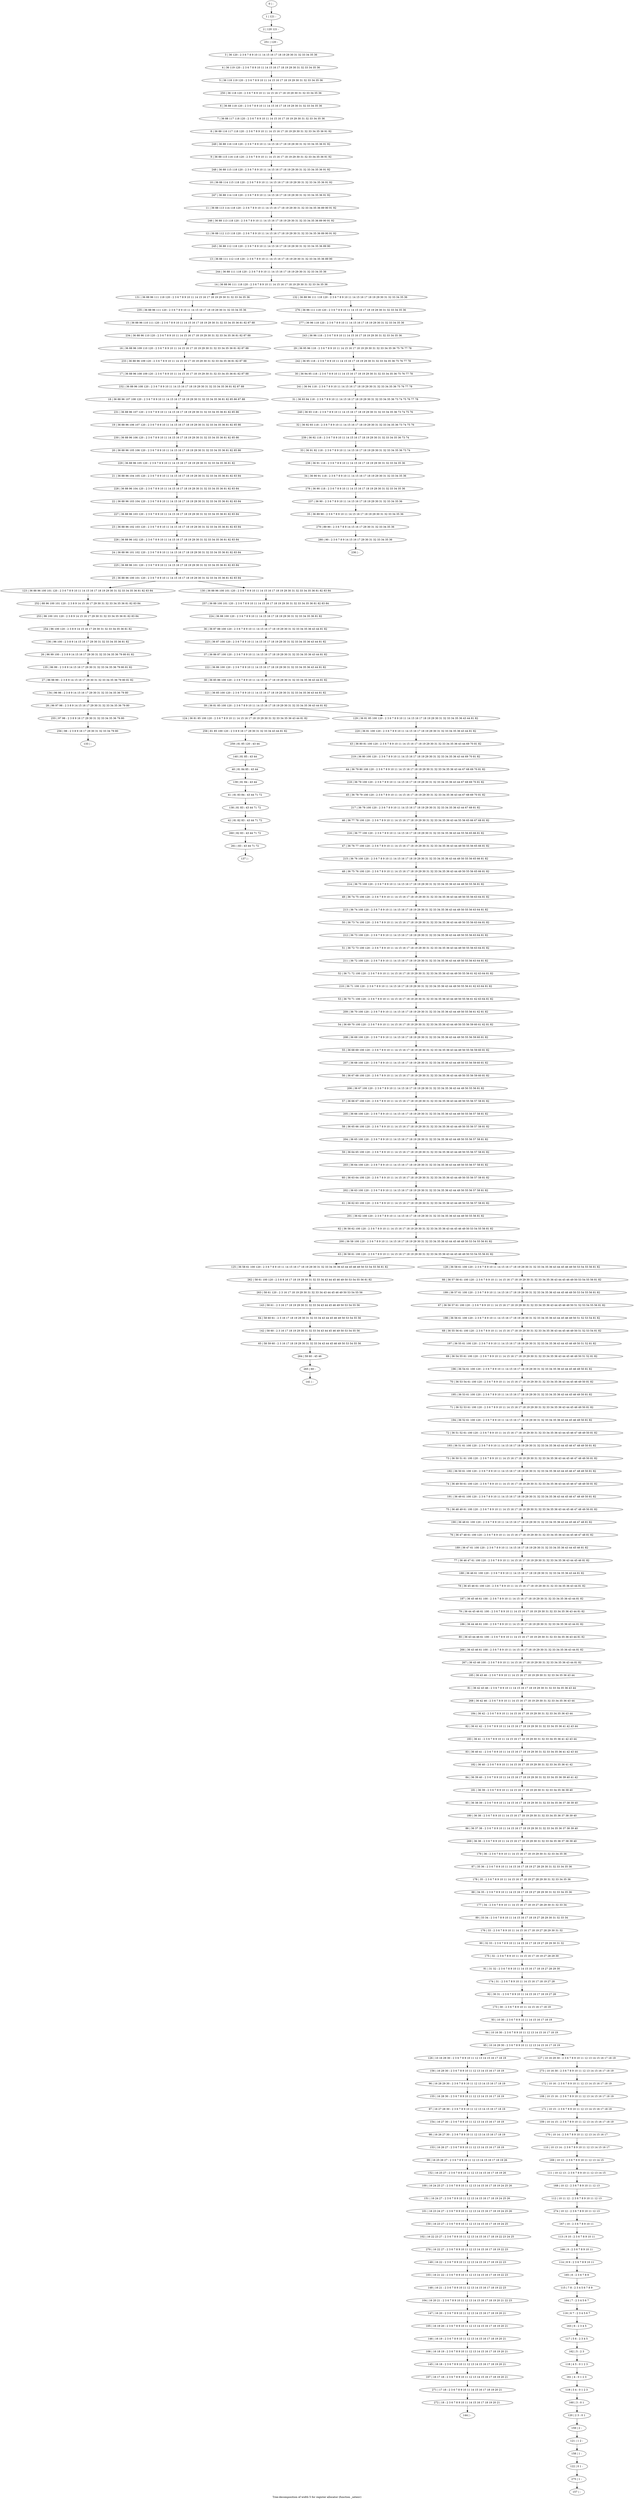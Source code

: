 digraph G {
graph [label="Tree-decomposition of width 5 for register allocator (function _setenv)"]
0[label="0 | : "];
1[label="1 | 121 : "];
2[label="2 | 120 121 : "];
3[label="3 | 36 120 : 2 3 6 7 8 9 10 11 14 15 16 17 18 19 29 30 31 32 33 34 35 36 "];
4[label="4 | 36 119 120 : 2 3 6 7 8 9 10 11 14 15 16 17 18 19 29 30 31 32 33 34 35 36 "];
5[label="5 | 36 118 119 120 : 2 3 6 7 8 9 10 11 14 15 16 17 18 19 29 30 31 32 33 34 35 36 "];
6[label="6 | 36 88 118 120 : 2 3 6 7 8 9 10 11 14 15 16 17 18 19 29 30 31 32 33 34 35 36 "];
7[label="7 | 36 88 117 118 120 : 2 3 6 7 8 9 10 11 14 15 16 17 18 19 29 30 31 32 33 34 35 36 "];
8[label="8 | 36 88 116 117 118 120 : 2 3 6 7 8 9 10 11 14 15 16 17 18 19 29 30 31 32 33 34 35 36 91 92 "];
9[label="9 | 36 88 115 116 118 120 : 2 3 6 7 8 9 10 11 14 15 16 17 18 19 29 30 31 32 33 34 35 36 91 92 "];
10[label="10 | 36 88 114 115 118 120 : 2 3 6 7 8 9 10 11 14 15 16 17 18 19 29 30 31 32 33 34 35 36 91 92 "];
11[label="11 | 36 88 113 114 118 120 : 2 3 6 7 8 9 10 11 14 15 16 17 18 19 29 30 31 32 33 34 35 36 89 90 91 92 "];
12[label="12 | 36 88 112 113 118 120 : 2 3 6 7 8 9 10 11 14 15 16 17 18 19 29 30 31 32 33 34 35 36 89 90 91 92 "];
13[label="13 | 36 88 111 112 118 120 : 2 3 6 7 8 9 10 11 14 15 16 17 18 19 29 30 31 32 33 34 35 36 89 90 "];
14[label="14 | 36 88 96 111 118 120 : 2 3 6 7 8 9 10 11 14 15 16 17 18 19 29 30 31 32 33 34 35 36 "];
15[label="15 | 36 88 96 110 111 120 : 2 3 6 7 8 9 10 11 14 15 16 17 18 19 29 30 31 32 33 34 35 36 81 82 87 88 "];
16[label="16 | 36 88 96 109 110 120 : 2 3 6 7 8 9 10 11 14 15 16 17 18 19 29 30 31 32 33 34 35 36 81 82 87 88 "];
17[label="17 | 36 88 96 108 109 120 : 2 3 6 7 8 9 10 11 14 15 16 17 18 19 29 30 31 32 33 34 35 36 81 82 87 88 "];
18[label="18 | 36 88 96 107 108 120 : 2 3 6 7 8 9 10 11 14 15 16 17 18 19 29 30 31 32 33 34 35 36 81 82 85 86 87 88 "];
19[label="19 | 36 88 96 106 107 120 : 2 3 6 7 8 9 10 11 14 15 16 17 18 19 29 30 31 32 33 34 35 36 81 82 85 86 "];
20[label="20 | 36 88 96 105 106 120 : 2 3 6 7 8 9 10 11 14 15 16 17 18 19 29 30 31 32 33 34 35 36 81 82 85 86 "];
21[label="21 | 36 88 96 104 105 120 : 2 3 6 7 8 9 10 11 14 15 16 17 18 19 29 30 31 32 33 34 35 36 81 82 83 84 "];
22[label="22 | 36 88 96 103 104 120 : 2 3 6 7 8 9 10 11 14 15 16 17 18 19 29 30 31 32 33 34 35 36 81 82 83 84 "];
23[label="23 | 36 88 96 102 103 120 : 2 3 6 7 8 9 10 11 14 15 16 17 18 19 29 30 31 32 33 34 35 36 81 82 83 84 "];
24[label="24 | 36 88 96 101 102 120 : 2 3 6 7 8 9 10 11 14 15 16 17 18 19 29 30 31 32 33 34 35 36 81 82 83 84 "];
25[label="25 | 36 88 96 100 101 120 : 2 3 6 7 8 9 10 11 14 15 16 17 18 19 29 30 31 32 33 34 35 36 81 82 83 84 "];
26[label="26 | 96 99 100 : 2 3 8 9 14 15 16 17 29 30 31 32 33 34 35 36 79 80 81 82 "];
27[label="27 | 96 98 99 : 2 3 8 9 14 15 16 17 29 30 31 32 33 34 35 36 79 80 81 82 "];
28[label="28 | 96 97 98 : 2 3 8 9 14 15 16 17 29 30 31 32 33 34 35 36 79 80 "];
29[label="29 | 36 95 96 118 : 2 3 6 7 8 9 10 11 14 15 16 17 18 19 29 30 31 32 33 34 35 36 75 76 77 78 "];
30[label="30 | 36 94 95 118 : 2 3 6 7 8 9 10 11 14 15 16 17 18 19 29 30 31 32 33 34 35 36 75 76 77 78 "];
31[label="31 | 36 93 94 118 : 2 3 6 7 8 9 10 11 14 15 16 17 18 19 29 30 31 32 33 34 35 36 73 74 75 76 77 78 "];
32[label="32 | 36 92 93 118 : 2 3 6 7 8 9 10 11 14 15 16 17 18 19 29 30 31 32 33 34 35 36 73 74 75 76 "];
33[label="33 | 36 91 92 118 : 2 3 6 7 8 9 10 11 14 15 16 17 18 19 29 30 31 32 33 34 35 36 73 74 "];
34[label="34 | 36 90 91 118 : 2 3 6 7 8 9 10 11 14 15 16 17 18 19 29 30 31 32 33 34 35 36 "];
35[label="35 | 36 89 90 : 2 3 6 7 8 9 10 11 14 15 16 17 18 19 29 30 31 32 33 34 35 36 "];
36[label="36 | 36 87 88 100 120 : 2 3 6 7 8 9 10 11 14 15 16 17 18 19 29 30 31 32 33 34 35 36 43 44 81 82 "];
37[label="37 | 36 86 87 100 120 : 2 3 6 7 8 9 10 11 14 15 16 17 18 19 29 30 31 32 33 34 35 36 43 44 81 82 "];
38[label="38 | 36 85 86 100 120 : 2 3 6 7 8 9 10 11 14 15 16 17 18 19 29 30 31 32 33 34 35 36 43 44 81 82 "];
39[label="39 | 36 81 85 100 120 : 2 3 6 7 8 9 10 11 14 15 16 17 18 19 29 30 31 32 33 34 35 36 43 44 81 82 "];
40[label="40 | 81 84 85 : 43 44 "];
41[label="41 | 81 83 84 : 43 44 71 72 "];
42[label="42 | 81 82 83 : 43 44 71 72 "];
43[label="43 | 36 80 81 100 120 : 2 3 6 7 8 9 10 11 14 15 16 17 18 19 29 30 31 32 33 34 35 36 43 44 69 70 81 82 "];
44[label="44 | 36 79 80 100 120 : 2 3 6 7 8 9 10 11 14 15 16 17 18 19 29 30 31 32 33 34 35 36 43 44 67 68 69 70 81 82 "];
45[label="45 | 36 78 79 100 120 : 2 3 6 7 8 9 10 11 14 15 16 17 18 19 29 30 31 32 33 34 35 36 43 44 67 68 69 70 81 82 "];
46[label="46 | 36 77 78 100 120 : 2 3 6 7 8 9 10 11 14 15 16 17 18 19 29 30 31 32 33 34 35 36 43 44 55 56 65 66 67 68 81 82 "];
47[label="47 | 36 76 77 100 120 : 2 3 6 7 8 9 10 11 14 15 16 17 18 19 29 30 31 32 33 34 35 36 43 44 49 50 55 56 65 66 81 82 "];
48[label="48 | 36 75 76 100 120 : 2 3 6 7 8 9 10 11 14 15 16 17 18 19 29 30 31 32 33 34 35 36 43 44 49 50 55 56 65 66 81 82 "];
49[label="49 | 36 74 75 100 120 : 2 3 6 7 8 9 10 11 14 15 16 17 18 19 29 30 31 32 33 34 35 36 43 44 49 50 55 56 63 64 81 82 "];
50[label="50 | 36 73 74 100 120 : 2 3 6 7 8 9 10 11 14 15 16 17 18 19 29 30 31 32 33 34 35 36 43 44 49 50 55 56 63 64 81 82 "];
51[label="51 | 36 72 73 100 120 : 2 3 6 7 8 9 10 11 14 15 16 17 18 19 29 30 31 32 33 34 35 36 43 44 49 50 55 56 63 64 81 82 "];
52[label="52 | 36 71 72 100 120 : 2 3 6 7 8 9 10 11 14 15 16 17 18 19 29 30 31 32 33 34 35 36 43 44 49 50 55 56 61 62 63 64 81 82 "];
53[label="53 | 36 70 71 100 120 : 2 3 6 7 8 9 10 11 14 15 16 17 18 19 29 30 31 32 33 34 35 36 43 44 49 50 55 56 61 62 63 64 81 82 "];
54[label="54 | 36 69 70 100 120 : 2 3 6 7 8 9 10 11 14 15 16 17 18 19 29 30 31 32 33 34 35 36 43 44 49 50 55 56 59 60 61 62 81 82 "];
55[label="55 | 36 68 69 100 120 : 2 3 6 7 8 9 10 11 14 15 16 17 18 19 29 30 31 32 33 34 35 36 43 44 49 50 55 56 59 60 81 82 "];
56[label="56 | 36 67 68 100 120 : 2 3 6 7 8 9 10 11 14 15 16 17 18 19 29 30 31 32 33 34 35 36 43 44 49 50 55 56 59 60 81 82 "];
57[label="57 | 36 66 67 100 120 : 2 3 6 7 8 9 10 11 14 15 16 17 18 19 29 30 31 32 33 34 35 36 43 44 49 50 55 56 57 58 81 82 "];
58[label="58 | 36 65 66 100 120 : 2 3 6 7 8 9 10 11 14 15 16 17 18 19 29 30 31 32 33 34 35 36 43 44 49 50 55 56 57 58 81 82 "];
59[label="59 | 36 64 65 100 120 : 2 3 6 7 8 9 10 11 14 15 16 17 18 19 29 30 31 32 33 34 35 36 43 44 49 50 55 56 57 58 81 82 "];
60[label="60 | 36 63 64 100 120 : 2 3 6 7 8 9 10 11 14 15 16 17 18 19 29 30 31 32 33 34 35 36 43 44 49 50 55 56 57 58 81 82 "];
61[label="61 | 36 62 63 100 120 : 2 3 6 7 8 9 10 11 14 15 16 17 18 19 29 30 31 32 33 34 35 36 43 44 49 50 55 56 57 58 81 82 "];
62[label="62 | 36 58 62 100 120 : 2 3 6 7 8 9 10 11 14 15 16 17 18 19 29 30 31 32 33 34 35 36 43 44 45 46 49 50 53 54 55 56 81 82 "];
63[label="63 | 36 58 61 100 120 : 2 3 6 7 8 9 10 11 14 15 16 17 18 19 29 30 31 32 33 34 35 36 43 44 45 46 49 50 53 54 55 56 81 82 "];
64[label="64 | 58 60 61 : 2 3 16 17 18 19 29 30 31 32 33 34 43 44 45 46 49 50 53 54 55 56 "];
65[label="65 | 58 59 60 : 2 3 16 17 18 19 29 30 31 32 33 34 43 44 45 46 49 50 53 54 55 56 "];
66[label="66 | 36 57 58 61 100 120 : 2 3 6 7 8 9 10 11 14 15 16 17 18 19 29 30 31 32 33 34 35 36 43 44 45 46 49 50 53 54 55 56 81 82 "];
67[label="67 | 36 56 57 61 100 120 : 2 3 6 7 8 9 10 11 14 15 16 17 18 19 29 30 31 32 33 34 35 36 43 44 45 46 49 50 51 52 53 54 55 56 81 82 "];
68[label="68 | 36 55 56 61 100 120 : 2 3 6 7 8 9 10 11 14 15 16 17 18 19 29 30 31 32 33 34 35 36 43 44 45 46 49 50 51 52 53 54 81 82 "];
69[label="69 | 36 54 55 61 100 120 : 2 3 6 7 8 9 10 11 14 15 16 17 18 19 29 30 31 32 33 34 35 36 43 44 45 46 49 50 51 52 81 82 "];
70[label="70 | 36 53 54 61 100 120 : 2 3 6 7 8 9 10 11 14 15 16 17 18 19 29 30 31 32 33 34 35 36 43 44 45 46 49 50 81 82 "];
71[label="71 | 36 52 53 61 100 120 : 2 3 6 7 8 9 10 11 14 15 16 17 18 19 29 30 31 32 33 34 35 36 43 44 45 46 49 50 81 82 "];
72[label="72 | 36 51 52 61 100 120 : 2 3 6 7 8 9 10 11 14 15 16 17 18 19 29 30 31 32 33 34 35 36 43 44 45 46 47 48 49 50 81 82 "];
73[label="73 | 36 50 51 61 100 120 : 2 3 6 7 8 9 10 11 14 15 16 17 18 19 29 30 31 32 33 34 35 36 43 44 45 46 47 48 49 50 81 82 "];
74[label="74 | 36 49 50 61 100 120 : 2 3 6 7 8 9 10 11 14 15 16 17 18 19 29 30 31 32 33 34 35 36 43 44 45 46 47 48 49 50 81 82 "];
75[label="75 | 36 48 49 61 100 120 : 2 3 6 7 8 9 10 11 14 15 16 17 18 19 29 30 31 32 33 34 35 36 43 44 45 46 47 48 49 50 81 82 "];
76[label="76 | 36 47 48 61 100 120 : 2 3 6 7 8 9 10 11 14 15 16 17 18 19 29 30 31 32 33 34 35 36 43 44 45 46 47 48 81 82 "];
77[label="77 | 36 46 47 61 100 120 : 2 3 6 7 8 9 10 11 14 15 16 17 18 19 29 30 31 32 33 34 35 36 43 44 45 46 81 82 "];
78[label="78 | 36 45 46 61 100 120 : 2 3 6 7 8 9 10 11 14 15 16 17 18 19 29 30 31 32 33 34 35 36 43 44 81 82 "];
79[label="79 | 36 44 45 46 61 100 : 2 3 6 7 8 9 10 11 14 15 16 17 18 19 29 30 31 32 33 34 35 36 43 44 81 82 "];
80[label="80 | 36 43 44 46 61 100 : 2 3 6 7 8 9 10 11 14 15 16 17 18 19 29 30 31 32 33 34 35 36 43 44 81 82 "];
81[label="81 | 36 42 43 46 : 2 3 6 7 8 9 10 11 14 15 16 17 18 19 29 30 31 32 33 34 35 36 43 44 "];
82[label="82 | 36 41 42 : 2 3 6 7 8 9 10 11 14 15 16 17 18 19 29 30 31 32 33 34 35 36 41 42 43 44 "];
83[label="83 | 36 40 41 : 2 3 6 7 8 9 10 11 14 15 16 17 18 19 29 30 31 32 33 34 35 36 41 42 43 44 "];
84[label="84 | 36 39 40 : 2 3 6 7 8 9 10 11 14 15 16 17 18 19 29 30 31 32 33 34 35 36 39 40 41 42 "];
85[label="85 | 36 38 39 : 2 3 6 7 8 9 10 11 14 15 16 17 18 19 29 30 31 32 33 34 35 36 37 38 39 40 "];
86[label="86 | 36 37 38 : 2 3 6 7 8 9 10 11 14 15 16 17 18 19 29 30 31 32 33 34 35 36 37 38 39 40 "];
87[label="87 | 35 36 : 2 3 6 7 8 9 10 11 14 15 16 17 18 19 27 28 29 30 31 32 33 34 35 36 "];
88[label="88 | 34 35 : 2 3 6 7 8 9 10 11 14 15 16 17 18 19 27 28 29 30 31 32 33 34 35 36 "];
89[label="89 | 33 34 : 2 3 6 7 8 9 10 11 14 15 16 17 18 19 27 28 29 30 31 32 33 34 "];
90[label="90 | 32 33 : 2 3 6 7 8 9 10 11 14 15 16 17 18 19 27 28 29 30 31 32 "];
91[label="91 | 31 32 : 2 3 6 7 8 9 10 11 14 15 16 17 18 19 27 28 29 30 "];
92[label="92 | 30 31 : 2 3 6 7 8 9 10 11 14 15 16 17 18 19 27 28 "];
93[label="93 | 10 30 : 2 3 6 7 8 9 10 11 14 15 16 17 18 19 "];
94[label="94 | 10 16 30 : 2 3 6 7 8 9 10 11 12 13 14 15 16 17 18 19 "];
95[label="95 | 10 16 29 30 : 2 3 6 7 8 9 10 11 12 13 14 15 16 17 18 19 "];
96[label="96 | 16 28 29 30 : 2 3 6 7 8 9 10 11 12 13 14 15 16 17 18 19 "];
97[label="97 | 16 27 28 30 : 2 3 6 7 8 9 10 11 12 13 14 15 16 17 18 19 "];
98[label="98 | 16 26 27 30 : 2 3 6 7 8 9 10 11 12 13 14 15 16 17 18 19 "];
99[label="99 | 16 25 26 27 : 2 3 6 7 8 9 10 11 12 13 14 15 16 17 18 19 26 "];
100[label="100 | 16 24 25 27 : 2 3 6 7 8 9 10 11 12 13 14 15 16 17 18 19 24 25 26 "];
101[label="101 | 16 23 24 27 : 2 3 6 7 8 9 10 11 12 13 14 15 16 17 18 19 24 25 26 "];
102[label="102 | 16 22 23 27 : 2 3 6 7 8 9 10 11 12 13 14 15 16 17 18 19 22 23 24 25 "];
103[label="103 | 16 21 22 : 2 3 6 7 8 9 10 11 12 13 14 15 16 17 18 19 22 23 "];
104[label="104 | 16 20 21 : 2 3 6 7 8 9 10 11 12 13 14 15 16 17 18 19 20 21 22 23 "];
105[label="105 | 16 19 20 : 2 3 6 7 8 9 10 11 12 13 14 15 16 17 18 19 20 21 "];
106[label="106 | 16 18 19 : 2 3 6 7 8 9 10 11 12 13 14 15 16 17 18 19 20 21 "];
107[label="107 | 16 17 18 : 2 3 6 7 8 9 10 11 12 13 14 15 16 17 18 19 20 21 "];
108[label="108 | 10 15 16 : 2 3 6 7 8 9 10 11 12 13 14 15 16 17 18 19 "];
109[label="109 | 10 14 15 : 2 3 6 7 8 9 10 11 12 13 14 15 16 17 18 19 "];
110[label="110 | 10 13 14 : 2 3 6 7 8 9 10 11 12 13 14 15 16 17 "];
111[label="111 | 10 12 13 : 2 3 6 7 8 9 10 11 12 13 14 15 "];
112[label="112 | 10 11 12 : 2 3 6 7 8 9 10 11 12 13 "];
113[label="113 | 9 10 : 2 3 6 7 8 9 10 11 "];
114[label="114 | 8 9 : 2 3 6 7 8 9 10 11 "];
115[label="115 | 7 8 : 2 3 4 5 6 7 8 9 "];
116[label="116 | 6 7 : 2 3 4 5 6 7 "];
117[label="117 | 5 6 : 2 3 4 5 "];
118[label="118 | 4 5 : 0 1 2 3 "];
119[label="119 | 3 4 : 0 1 2 3 "];
120[label="120 | 2 3 : 0 1 "];
121[label="121 | 1 2 : "];
122[label="122 | 0 1 : "];
123[label="123 | 36 88 96 100 101 120 : 2 3 6 7 8 9 10 11 14 15 16 17 18 19 29 30 31 32 33 34 35 36 81 82 83 84 "];
124[label="124 | 36 81 85 100 120 : 2 3 6 7 8 9 10 11 14 15 16 17 18 19 29 30 31 32 33 34 35 36 43 44 81 82 "];
125[label="125 | 36 58 61 100 120 : 2 3 6 7 8 9 10 11 14 15 16 17 18 19 29 30 31 32 33 34 35 36 43 44 45 46 49 50 53 54 55 56 81 82 "];
126[label="126 | 10 16 29 30 : 2 3 6 7 8 9 10 11 12 13 14 15 16 17 18 19 "];
127[label="127 | 10 16 29 30 : 2 3 6 7 8 9 10 11 12 13 14 15 16 17 18 19 "];
128[label="128 | 36 58 61 100 120 : 2 3 6 7 8 9 10 11 14 15 16 17 18 19 29 30 31 32 33 34 35 36 43 44 45 46 49 50 53 54 55 56 81 82 "];
129[label="129 | 36 81 85 100 120 : 2 3 6 7 8 9 10 11 14 15 16 17 18 19 29 30 31 32 33 34 35 36 43 44 81 82 "];
130[label="130 | 36 88 96 100 101 120 : 2 3 6 7 8 9 10 11 14 15 16 17 18 19 29 30 31 32 33 34 35 36 81 82 83 84 "];
131[label="131 | 36 88 96 111 118 120 : 2 3 6 7 8 9 10 11 14 15 16 17 18 19 29 30 31 32 33 34 35 36 "];
132[label="132 | 36 88 96 111 118 120 : 2 3 6 7 8 9 10 11 14 15 16 17 18 19 29 30 31 32 33 34 35 36 "];
133[label="133 | : "];
134[label="134 | 96 98 : 2 3 8 9 14 15 16 17 29 30 31 32 33 34 35 36 79 80 "];
135[label="135 | 96 99 : 2 3 8 9 14 15 16 17 29 30 31 32 33 34 35 36 79 80 81 82 "];
136[label="136 | 96 100 : 2 3 8 9 14 15 16 17 29 30 31 32 33 34 35 36 81 82 "];
137[label="137 | : "];
138[label="138 | 81 83 : 43 44 71 72 "];
139[label="139 | 81 84 : 43 44 "];
140[label="140 | 81 85 : 43 44 "];
141[label="141 | : "];
142[label="142 | 58 60 : 2 3 16 17 18 19 29 30 31 32 33 34 43 44 45 46 49 50 53 54 55 56 "];
143[label="143 | 58 61 : 2 3 16 17 18 19 29 30 31 32 33 34 43 44 45 46 49 50 53 54 55 56 "];
144[label="144 | : "];
145[label="145 | 16 18 : 2 3 6 7 8 9 10 11 12 13 14 15 16 17 18 19 20 21 "];
146[label="146 | 16 19 : 2 3 6 7 8 9 10 11 12 13 14 15 16 17 18 19 20 21 "];
147[label="147 | 16 20 : 2 3 6 7 8 9 10 11 12 13 14 15 16 17 18 19 20 21 "];
148[label="148 | 16 21 : 2 3 6 7 8 9 10 11 12 13 14 15 16 17 18 19 22 23 "];
149[label="149 | 16 22 : 2 3 6 7 8 9 10 11 12 13 14 15 16 17 18 19 22 23 "];
150[label="150 | 16 23 27 : 2 3 6 7 8 9 10 11 12 13 14 15 16 17 18 19 24 25 "];
151[label="151 | 16 24 27 : 2 3 6 7 8 9 10 11 12 13 14 15 16 17 18 19 24 25 26 "];
152[label="152 | 16 25 27 : 2 3 6 7 8 9 10 11 12 13 14 15 16 17 18 19 26 "];
153[label="153 | 16 26 27 : 2 3 6 7 8 9 10 11 12 13 14 15 16 17 18 19 "];
154[label="154 | 16 27 30 : 2 3 6 7 8 9 10 11 12 13 14 15 16 17 18 19 "];
155[label="155 | 16 28 30 : 2 3 6 7 8 9 10 11 12 13 14 15 16 17 18 19 "];
156[label="156 | 16 29 30 : 2 3 6 7 8 9 10 11 12 13 14 15 16 17 18 19 "];
157[label="157 | : "];
158[label="158 | 1 : "];
159[label="159 | 2 : "];
160[label="160 | 3 : 0 1 "];
161[label="161 | 4 : 0 1 2 3 "];
162[label="162 | 5 : 2 3 "];
163[label="163 | 6 : 2 3 4 5 "];
164[label="164 | 7 : 2 3 4 5 6 7 "];
165[label="165 | 8 : 2 3 6 7 8 9 "];
166[label="166 | 9 : 2 3 6 7 8 9 10 11 "];
167[label="167 | 10 : 2 3 6 7 8 9 10 11 "];
168[label="168 | 10 12 : 2 3 6 7 8 9 10 11 12 13 "];
169[label="169 | 10 13 : 2 3 6 7 8 9 10 11 12 13 14 15 "];
170[label="170 | 10 14 : 2 3 6 7 8 9 10 11 12 13 14 15 16 17 "];
171[label="171 | 10 15 : 2 3 6 7 8 9 10 11 12 13 14 15 16 17 18 19 "];
172[label="172 | 10 16 : 2 3 6 7 8 9 10 11 12 13 14 15 16 17 18 19 "];
173[label="173 | 30 : 2 3 6 7 8 9 10 11 14 15 16 17 18 19 "];
174[label="174 | 31 : 2 3 6 7 8 9 10 11 14 15 16 17 18 19 27 28 "];
175[label="175 | 32 : 2 3 6 7 8 9 10 11 14 15 16 17 18 19 27 28 29 30 "];
176[label="176 | 33 : 2 3 6 7 8 9 10 11 14 15 16 17 18 19 27 28 29 30 31 32 "];
177[label="177 | 34 : 2 3 6 7 8 9 10 11 14 15 16 17 18 19 27 28 29 30 31 32 33 34 "];
178[label="178 | 35 : 2 3 6 7 8 9 10 11 14 15 16 17 18 19 27 28 29 30 31 32 33 34 35 36 "];
179[label="179 | 36 : 2 3 6 7 8 9 10 11 14 15 16 17 18 19 29 30 31 32 33 34 35 36 "];
180[label="180 | 36 38 : 2 3 6 7 8 9 10 11 14 15 16 17 18 19 29 30 31 32 33 34 35 36 37 38 39 40 "];
181[label="181 | 36 39 : 2 3 6 7 8 9 10 11 14 15 16 17 18 19 29 30 31 32 33 34 35 36 39 40 "];
182[label="182 | 36 40 : 2 3 6 7 8 9 10 11 14 15 16 17 18 19 29 30 31 32 33 34 35 36 41 42 "];
183[label="183 | 36 41 : 2 3 6 7 8 9 10 11 14 15 16 17 18 19 29 30 31 32 33 34 35 36 41 42 43 44 "];
184[label="184 | 36 42 : 2 3 6 7 8 9 10 11 14 15 16 17 18 19 29 30 31 32 33 34 35 36 43 44 "];
185[label="185 | 36 43 46 : 2 3 6 7 8 9 10 11 14 15 16 17 18 19 29 30 31 32 33 34 35 36 43 44 "];
186[label="186 | 36 44 46 61 100 : 2 3 6 7 8 9 10 11 14 15 16 17 18 19 29 30 31 32 33 34 35 36 43 44 81 82 "];
187[label="187 | 36 45 46 61 100 : 2 3 6 7 8 9 10 11 14 15 16 17 18 19 29 30 31 32 33 34 35 36 43 44 81 82 "];
188[label="188 | 36 46 61 100 120 : 2 3 6 7 8 9 10 11 14 15 16 17 18 19 29 30 31 32 33 34 35 36 43 44 81 82 "];
189[label="189 | 36 47 61 100 120 : 2 3 6 7 8 9 10 11 14 15 16 17 18 19 29 30 31 32 33 34 35 36 43 44 45 46 81 82 "];
190[label="190 | 36 48 61 100 120 : 2 3 6 7 8 9 10 11 14 15 16 17 18 19 29 30 31 32 33 34 35 36 43 44 45 46 47 48 81 82 "];
191[label="191 | 36 49 61 100 120 : 2 3 6 7 8 9 10 11 14 15 16 17 18 19 29 30 31 32 33 34 35 36 43 44 45 46 47 48 49 50 81 82 "];
192[label="192 | 36 50 61 100 120 : 2 3 6 7 8 9 10 11 14 15 16 17 18 19 29 30 31 32 33 34 35 36 43 44 45 46 47 48 49 50 81 82 "];
193[label="193 | 36 51 61 100 120 : 2 3 6 7 8 9 10 11 14 15 16 17 18 19 29 30 31 32 33 34 35 36 43 44 45 46 47 48 49 50 81 82 "];
194[label="194 | 36 52 61 100 120 : 2 3 6 7 8 9 10 11 14 15 16 17 18 19 29 30 31 32 33 34 35 36 43 44 45 46 49 50 81 82 "];
195[label="195 | 36 53 61 100 120 : 2 3 6 7 8 9 10 11 14 15 16 17 18 19 29 30 31 32 33 34 35 36 43 44 45 46 49 50 81 82 "];
196[label="196 | 36 54 61 100 120 : 2 3 6 7 8 9 10 11 14 15 16 17 18 19 29 30 31 32 33 34 35 36 43 44 45 46 49 50 81 82 "];
197[label="197 | 36 55 61 100 120 : 2 3 6 7 8 9 10 11 14 15 16 17 18 19 29 30 31 32 33 34 35 36 43 44 45 46 49 50 51 52 81 82 "];
198[label="198 | 36 56 61 100 120 : 2 3 6 7 8 9 10 11 14 15 16 17 18 19 29 30 31 32 33 34 35 36 43 44 45 46 49 50 51 52 53 54 81 82 "];
199[label="199 | 36 57 61 100 120 : 2 3 6 7 8 9 10 11 14 15 16 17 18 19 29 30 31 32 33 34 35 36 43 44 45 46 49 50 53 54 55 56 81 82 "];
200[label="200 | 36 58 100 120 : 2 3 6 7 8 9 10 11 14 15 16 17 18 19 29 30 31 32 33 34 35 36 43 44 45 46 49 50 53 54 55 56 81 82 "];
201[label="201 | 36 62 100 120 : 2 3 6 7 8 9 10 11 14 15 16 17 18 19 29 30 31 32 33 34 35 36 43 44 49 50 55 56 81 82 "];
202[label="202 | 36 63 100 120 : 2 3 6 7 8 9 10 11 14 15 16 17 18 19 29 30 31 32 33 34 35 36 43 44 49 50 55 56 57 58 81 82 "];
203[label="203 | 36 64 100 120 : 2 3 6 7 8 9 10 11 14 15 16 17 18 19 29 30 31 32 33 34 35 36 43 44 49 50 55 56 57 58 81 82 "];
204[label="204 | 36 65 100 120 : 2 3 6 7 8 9 10 11 14 15 16 17 18 19 29 30 31 32 33 34 35 36 43 44 49 50 55 56 57 58 81 82 "];
205[label="205 | 36 66 100 120 : 2 3 6 7 8 9 10 11 14 15 16 17 18 19 29 30 31 32 33 34 35 36 43 44 49 50 55 56 57 58 81 82 "];
206[label="206 | 36 67 100 120 : 2 3 6 7 8 9 10 11 14 15 16 17 18 19 29 30 31 32 33 34 35 36 43 44 49 50 55 56 81 82 "];
207[label="207 | 36 68 100 120 : 2 3 6 7 8 9 10 11 14 15 16 17 18 19 29 30 31 32 33 34 35 36 43 44 49 50 55 56 59 60 81 82 "];
208[label="208 | 36 69 100 120 : 2 3 6 7 8 9 10 11 14 15 16 17 18 19 29 30 31 32 33 34 35 36 43 44 49 50 55 56 59 60 81 82 "];
209[label="209 | 36 70 100 120 : 2 3 6 7 8 9 10 11 14 15 16 17 18 19 29 30 31 32 33 34 35 36 43 44 49 50 55 56 61 62 81 82 "];
210[label="210 | 36 71 100 120 : 2 3 6 7 8 9 10 11 14 15 16 17 18 19 29 30 31 32 33 34 35 36 43 44 49 50 55 56 61 62 63 64 81 82 "];
211[label="211 | 36 72 100 120 : 2 3 6 7 8 9 10 11 14 15 16 17 18 19 29 30 31 32 33 34 35 36 43 44 49 50 55 56 63 64 81 82 "];
212[label="212 | 36 73 100 120 : 2 3 6 7 8 9 10 11 14 15 16 17 18 19 29 30 31 32 33 34 35 36 43 44 49 50 55 56 63 64 81 82 "];
213[label="213 | 36 74 100 120 : 2 3 6 7 8 9 10 11 14 15 16 17 18 19 29 30 31 32 33 34 35 36 43 44 49 50 55 56 63 64 81 82 "];
214[label="214 | 36 75 100 120 : 2 3 6 7 8 9 10 11 14 15 16 17 18 19 29 30 31 32 33 34 35 36 43 44 49 50 55 56 81 82 "];
215[label="215 | 36 76 100 120 : 2 3 6 7 8 9 10 11 14 15 16 17 18 19 29 30 31 32 33 34 35 36 43 44 49 50 55 56 65 66 81 82 "];
216[label="216 | 36 77 100 120 : 2 3 6 7 8 9 10 11 14 15 16 17 18 19 29 30 31 32 33 34 35 36 43 44 55 56 65 66 81 82 "];
217[label="217 | 36 78 100 120 : 2 3 6 7 8 9 10 11 14 15 16 17 18 19 29 30 31 32 33 34 35 36 43 44 67 68 81 82 "];
218[label="218 | 36 79 100 120 : 2 3 6 7 8 9 10 11 14 15 16 17 18 19 29 30 31 32 33 34 35 36 43 44 67 68 69 70 81 82 "];
219[label="219 | 36 80 100 120 : 2 3 6 7 8 9 10 11 14 15 16 17 18 19 29 30 31 32 33 34 35 36 43 44 69 70 81 82 "];
220[label="220 | 36 81 100 120 : 2 3 6 7 8 9 10 11 14 15 16 17 18 19 29 30 31 32 33 34 35 36 43 44 81 82 "];
221[label="221 | 36 85 100 120 : 2 3 6 7 8 9 10 11 14 15 16 17 18 19 29 30 31 32 33 34 35 36 43 44 81 82 "];
222[label="222 | 36 86 100 120 : 2 3 6 7 8 9 10 11 14 15 16 17 18 19 29 30 31 32 33 34 35 36 43 44 81 82 "];
223[label="223 | 36 87 100 120 : 2 3 6 7 8 9 10 11 14 15 16 17 18 19 29 30 31 32 33 34 35 36 43 44 81 82 "];
224[label="224 | 36 88 100 120 : 2 3 6 7 8 9 10 11 14 15 16 17 18 19 29 30 31 32 33 34 35 36 81 82 "];
225[label="225 | 36 88 96 101 120 : 2 3 6 7 8 9 10 11 14 15 16 17 18 19 29 30 31 32 33 34 35 36 81 82 83 84 "];
226[label="226 | 36 88 96 102 120 : 2 3 6 7 8 9 10 11 14 15 16 17 18 19 29 30 31 32 33 34 35 36 81 82 83 84 "];
227[label="227 | 36 88 96 103 120 : 2 3 6 7 8 9 10 11 14 15 16 17 18 19 29 30 31 32 33 34 35 36 81 82 83 84 "];
228[label="228 | 36 88 96 104 120 : 2 3 6 7 8 9 10 11 14 15 16 17 18 19 29 30 31 32 33 34 35 36 81 82 83 84 "];
229[label="229 | 36 88 96 105 120 : 2 3 6 7 8 9 10 11 14 15 16 17 18 19 29 30 31 32 33 34 35 36 81 82 "];
230[label="230 | 36 88 96 106 120 : 2 3 6 7 8 9 10 11 14 15 16 17 18 19 29 30 31 32 33 34 35 36 81 82 85 86 "];
231[label="231 | 36 88 96 107 120 : 2 3 6 7 8 9 10 11 14 15 16 17 18 19 29 30 31 32 33 34 35 36 81 82 85 86 "];
232[label="232 | 36 88 96 108 120 : 2 3 6 7 8 9 10 11 14 15 16 17 18 19 29 30 31 32 33 34 35 36 81 82 87 88 "];
233[label="233 | 36 88 96 109 120 : 2 3 6 7 8 9 10 11 14 15 16 17 18 19 29 30 31 32 33 34 35 36 81 82 87 88 "];
234[label="234 | 36 88 96 110 120 : 2 3 6 7 8 9 10 11 14 15 16 17 18 19 29 30 31 32 33 34 35 36 81 82 87 88 "];
235[label="235 | 36 88 96 111 120 : 2 3 6 7 8 9 10 11 14 15 16 17 18 19 29 30 31 32 33 34 35 36 "];
236[label="236 | : "];
237[label="237 | 36 90 : 2 3 6 7 8 9 10 11 14 15 16 17 18 19 29 30 31 32 33 34 35 36 "];
238[label="238 | 36 91 118 : 2 3 6 7 8 9 10 11 14 15 16 17 18 19 29 30 31 32 33 34 35 36 "];
239[label="239 | 36 92 118 : 2 3 6 7 8 9 10 11 14 15 16 17 18 19 29 30 31 32 33 34 35 36 73 74 "];
240[label="240 | 36 93 118 : 2 3 6 7 8 9 10 11 14 15 16 17 18 19 29 30 31 32 33 34 35 36 73 74 75 76 "];
241[label="241 | 36 94 118 : 2 3 6 7 8 9 10 11 14 15 16 17 18 19 29 30 31 32 33 34 35 36 75 76 77 78 "];
242[label="242 | 36 95 118 : 2 3 6 7 8 9 10 11 14 15 16 17 18 19 29 30 31 32 33 34 35 36 75 76 77 78 "];
243[label="243 | 36 96 118 : 2 3 6 7 8 9 10 11 14 15 16 17 18 19 29 30 31 32 33 34 35 36 "];
244[label="244 | 36 88 111 118 120 : 2 3 6 7 8 9 10 11 14 15 16 17 18 19 29 30 31 32 33 34 35 36 "];
245[label="245 | 36 88 112 118 120 : 2 3 6 7 8 9 10 11 14 15 16 17 18 19 29 30 31 32 33 34 35 36 89 90 "];
246[label="246 | 36 88 113 118 120 : 2 3 6 7 8 9 10 11 14 15 16 17 18 19 29 30 31 32 33 34 35 36 89 90 91 92 "];
247[label="247 | 36 88 114 118 120 : 2 3 6 7 8 9 10 11 14 15 16 17 18 19 29 30 31 32 33 34 35 36 91 92 "];
248[label="248 | 36 88 115 118 120 : 2 3 6 7 8 9 10 11 14 15 16 17 18 19 29 30 31 32 33 34 35 36 91 92 "];
249[label="249 | 36 88 116 118 120 : 2 3 6 7 8 9 10 11 14 15 16 17 18 19 29 30 31 32 33 34 35 36 91 92 "];
250[label="250 | 36 118 120 : 2 3 6 7 8 9 10 11 14 15 16 17 18 19 29 30 31 32 33 34 35 36 "];
251[label="251 | 120 : "];
252[label="252 | 88 96 100 101 120 : 2 3 8 9 14 15 16 17 29 30 31 32 33 34 35 36 81 82 83 84 "];
253[label="253 | 96 100 101 120 : 2 3 8 9 14 15 16 17 29 30 31 32 33 34 35 36 81 82 83 84 "];
254[label="254 | 96 100 120 : 2 3 8 9 14 15 16 17 29 30 31 32 33 34 35 36 81 82 "];
255[label="255 | 97 98 : 2 3 8 9 16 17 29 30 31 32 33 34 35 36 79 80 "];
256[label="256 | 98 : 2 3 8 9 16 17 29 30 31 32 33 34 79 80 "];
257[label="257 | 36 88 100 101 120 : 2 3 6 7 8 9 10 11 14 15 16 17 18 19 29 30 31 32 33 34 35 36 81 82 83 84 "];
258[label="258 | 81 85 100 120 : 2 3 8 9 16 17 29 30 31 32 33 34 43 44 81 82 "];
259[label="259 | 81 85 120 : 43 44 "];
260[label="260 | 82 83 : 43 44 71 72 "];
261[label="261 | 83 : 43 44 71 72 "];
262[label="262 | 58 61 100 120 : 2 3 8 9 16 17 18 19 29 30 31 32 33 34 43 44 45 46 49 50 53 54 55 56 81 82 "];
263[label="263 | 58 61 120 : 2 3 16 17 18 19 29 30 31 32 33 34 43 44 45 46 49 50 53 54 55 56 "];
264[label="264 | 59 60 : 45 46 "];
265[label="265 | 60 : "];
266[label="266 | 36 43 46 61 100 : 2 3 6 7 8 9 10 11 14 15 16 17 18 19 29 30 31 32 33 34 35 36 43 44 81 82 "];
267[label="267 | 36 43 46 100 : 2 3 6 7 8 9 10 11 14 15 16 17 18 19 29 30 31 32 33 34 35 36 43 44 81 82 "];
268[label="268 | 36 42 46 : 2 3 6 7 8 9 10 11 14 15 16 17 18 19 29 30 31 32 33 34 35 36 43 44 "];
269[label="269 | 36 38 : 2 3 6 7 8 9 10 11 14 15 16 17 18 19 29 30 31 32 33 34 35 36 37 38 39 40 "];
270[label="270 | 16 22 27 : 2 3 6 7 8 9 10 11 12 13 14 15 16 17 18 19 22 23 "];
271[label="271 | 17 18 : 2 3 6 7 8 9 10 11 14 15 16 17 18 19 20 21 "];
272[label="272 | 18 : 2 3 6 7 8 9 10 11 14 15 16 17 18 19 20 21 "];
273[label="273 | 10 16 30 : 2 3 6 7 8 9 10 11 12 13 14 15 16 17 18 19 "];
274[label="274 | 10 12 : 2 3 6 7 8 9 10 11 12 13 "];
275[label="275 | 1 : "];
276[label="276 | 36 96 111 118 120 : 2 3 6 7 8 9 10 11 14 15 16 17 18 19 29 30 31 32 33 34 35 36 "];
277[label="277 | 36 96 118 120 : 2 3 6 7 8 9 10 11 14 15 16 17 18 19 29 30 31 32 33 34 35 36 "];
278[label="278 | 36 90 118 : 2 3 6 7 8 9 10 11 14 15 16 17 18 19 29 30 31 32 33 34 35 36 "];
279[label="279 | 89 90 : 2 3 6 7 8 9 14 15 16 17 29 30 31 32 33 34 35 36 "];
280[label="280 | 90 : 2 3 6 7 8 9 14 15 16 17 29 30 31 32 33 34 35 36 "];
0->1 ;
1->2 ;
3->4 ;
4->5 ;
6->7 ;
7->8 ;
93->94 ;
94->95 ;
25->123 ;
39->124 ;
63->125 ;
95->126 ;
95->127 ;
128->66 ;
63->128 ;
39->129 ;
25->130 ;
14->131 ;
14->132 ;
134->28 ;
27->134 ;
135->27 ;
26->135 ;
136->26 ;
138->42 ;
41->138 ;
139->41 ;
40->139 ;
140->40 ;
142->65 ;
64->142 ;
143->64 ;
145->107 ;
106->145 ;
146->106 ;
105->146 ;
147->105 ;
104->147 ;
148->104 ;
103->148 ;
149->103 ;
150->102 ;
101->150 ;
151->101 ;
100->151 ;
152->100 ;
99->152 ;
153->99 ;
98->153 ;
154->98 ;
97->154 ;
155->97 ;
96->155 ;
156->96 ;
126->156 ;
158->122 ;
121->158 ;
159->121 ;
120->159 ;
160->120 ;
119->160 ;
161->119 ;
118->161 ;
162->118 ;
117->162 ;
163->117 ;
116->163 ;
164->116 ;
115->164 ;
165->115 ;
114->165 ;
166->114 ;
113->166 ;
167->113 ;
168->112 ;
111->168 ;
169->111 ;
110->169 ;
170->110 ;
109->170 ;
171->109 ;
108->171 ;
172->108 ;
173->93 ;
92->173 ;
174->92 ;
91->174 ;
175->91 ;
90->175 ;
176->90 ;
89->176 ;
177->89 ;
88->177 ;
178->88 ;
87->178 ;
179->87 ;
180->86 ;
85->180 ;
181->85 ;
84->181 ;
182->84 ;
83->182 ;
183->83 ;
82->183 ;
184->82 ;
185->81 ;
186->80 ;
79->186 ;
187->79 ;
78->187 ;
188->78 ;
77->188 ;
189->77 ;
76->189 ;
190->76 ;
75->190 ;
191->75 ;
74->191 ;
192->74 ;
73->192 ;
193->73 ;
72->193 ;
194->72 ;
71->194 ;
195->71 ;
70->195 ;
196->70 ;
69->196 ;
197->69 ;
68->197 ;
198->68 ;
67->198 ;
199->67 ;
66->199 ;
200->63 ;
62->200 ;
201->62 ;
61->201 ;
202->61 ;
60->202 ;
203->60 ;
59->203 ;
204->59 ;
58->204 ;
205->58 ;
57->205 ;
206->57 ;
56->206 ;
207->56 ;
55->207 ;
208->55 ;
54->208 ;
209->54 ;
53->209 ;
210->53 ;
52->210 ;
211->52 ;
51->211 ;
212->51 ;
50->212 ;
213->50 ;
49->213 ;
214->49 ;
48->214 ;
215->48 ;
47->215 ;
216->47 ;
46->216 ;
217->46 ;
45->217 ;
218->45 ;
44->218 ;
219->44 ;
43->219 ;
220->43 ;
129->220 ;
221->39 ;
38->221 ;
222->38 ;
37->222 ;
223->37 ;
36->223 ;
224->36 ;
225->25 ;
24->225 ;
226->24 ;
23->226 ;
227->23 ;
22->227 ;
228->22 ;
21->228 ;
229->21 ;
20->229 ;
230->20 ;
19->230 ;
231->19 ;
18->231 ;
232->18 ;
17->232 ;
233->17 ;
16->233 ;
234->16 ;
15->234 ;
235->15 ;
131->235 ;
237->35 ;
238->34 ;
33->238 ;
239->33 ;
32->239 ;
240->32 ;
31->240 ;
241->31 ;
30->241 ;
242->30 ;
29->242 ;
243->29 ;
244->14 ;
13->244 ;
245->13 ;
12->245 ;
246->12 ;
11->246 ;
247->11 ;
10->247 ;
248->10 ;
9->248 ;
249->9 ;
8->249 ;
250->6 ;
5->250 ;
251->3 ;
2->251 ;
123->252 ;
252->253 ;
254->136 ;
253->254 ;
28->255 ;
256->133 ;
255->256 ;
257->224 ;
130->257 ;
124->258 ;
259->140 ;
258->259 ;
42->260 ;
261->137 ;
260->261 ;
125->262 ;
263->143 ;
262->263 ;
65->264 ;
265->141 ;
264->265 ;
80->266 ;
267->185 ;
266->267 ;
268->184 ;
81->268 ;
269->179 ;
86->269 ;
270->149 ;
102->270 ;
107->271 ;
272->144 ;
271->272 ;
273->172 ;
127->273 ;
274->167 ;
112->274 ;
275->157 ;
122->275 ;
132->276 ;
277->243 ;
276->277 ;
278->237 ;
34->278 ;
35->279 ;
280->236 ;
279->280 ;
}
